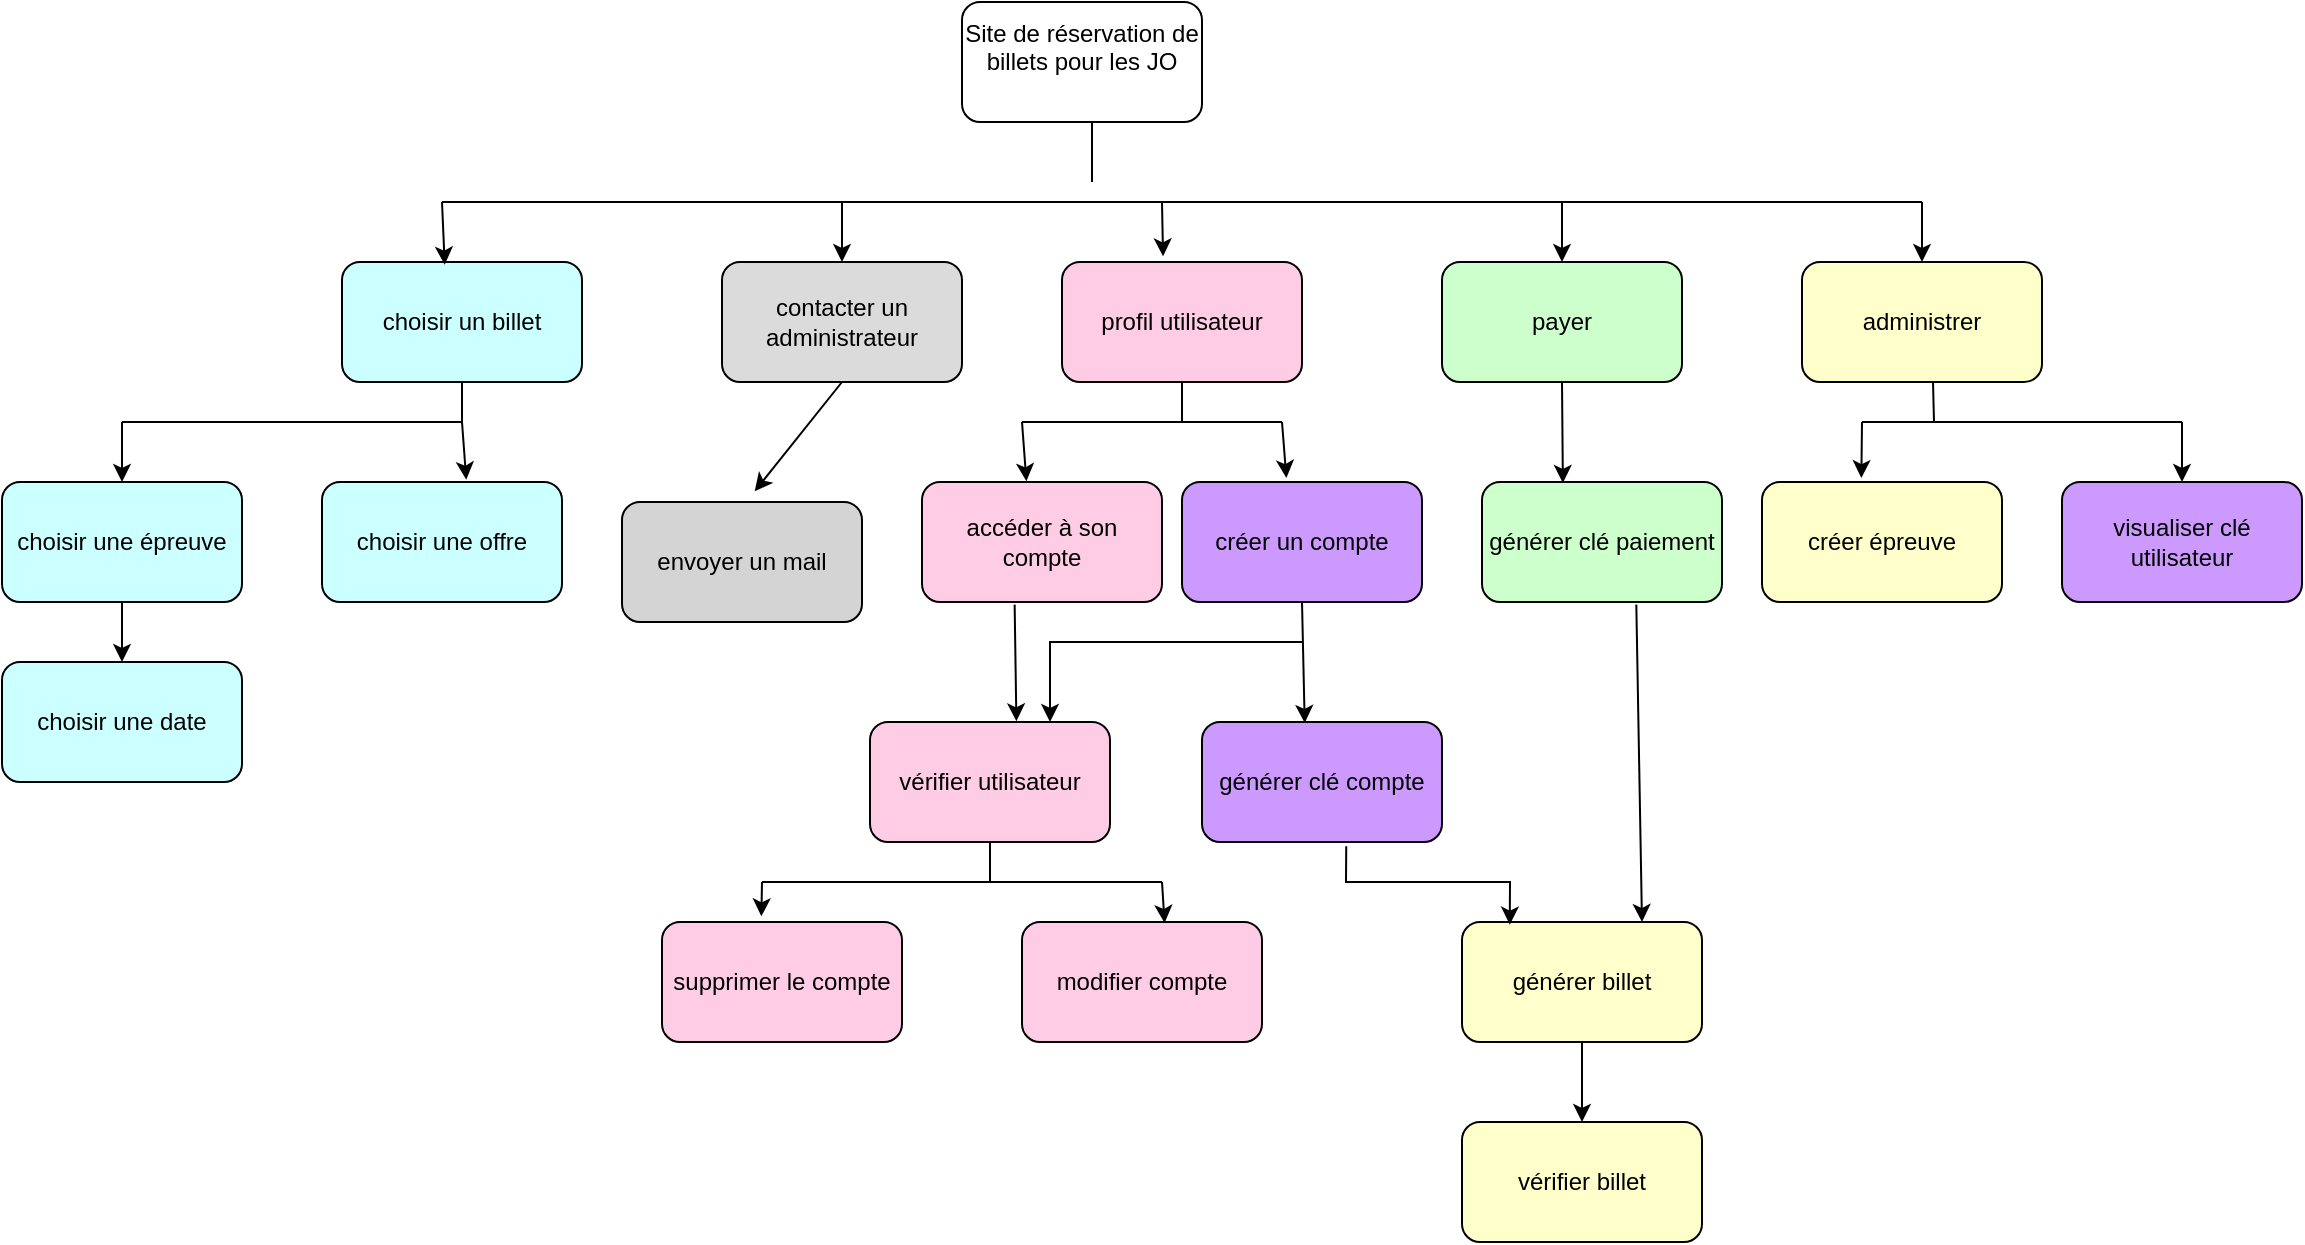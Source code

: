 <mxfile version="24.2.1" type="github">
  <diagram name="Page-1" id="PoInFdAKglta9lbRyR0M">
    <mxGraphModel dx="2022" dy="622" grid="1" gridSize="10" guides="1" tooltips="1" connect="1" arrows="1" fold="1" page="1" pageScale="1" pageWidth="827" pageHeight="1169" math="0" shadow="0">
      <root>
        <mxCell id="0" />
        <mxCell id="1" parent="0" />
        <mxCell id="6H3mKWNk-GLAx2lw7qaX-1" value="&lt;div&gt;Site de réservation de billets pour les JO&lt;/div&gt;&lt;div&gt;&lt;br&gt;&lt;/div&gt;" style="rounded=1;whiteSpace=wrap;html=1;" vertex="1" parent="1">
          <mxGeometry x="340" y="60" width="120" height="60" as="geometry" />
        </mxCell>
        <mxCell id="6H3mKWNk-GLAx2lw7qaX-2" value="choisir un billet " style="rounded=1;whiteSpace=wrap;html=1;fillColor=#CCFFFF;" vertex="1" parent="1">
          <mxGeometry x="30" y="190" width="120" height="60" as="geometry" />
        </mxCell>
        <mxCell id="6H3mKWNk-GLAx2lw7qaX-3" value="profil utilisateur " style="rounded=1;whiteSpace=wrap;html=1;fillColor=#FFCCE6;" vertex="1" parent="1">
          <mxGeometry x="390" y="190" width="120" height="60" as="geometry" />
        </mxCell>
        <mxCell id="6H3mKWNk-GLAx2lw7qaX-4" value="contacter un administrateur " style="rounded=1;whiteSpace=wrap;html=1;fillColor=#DBDBDB;" vertex="1" parent="1">
          <mxGeometry x="220" y="190" width="120" height="60" as="geometry" />
        </mxCell>
        <mxCell id="6H3mKWNk-GLAx2lw7qaX-5" value="payer " style="rounded=1;whiteSpace=wrap;html=1;fillColor=#CCFFCC;" vertex="1" parent="1">
          <mxGeometry x="580" y="190" width="120" height="60" as="geometry" />
        </mxCell>
        <mxCell id="6H3mKWNk-GLAx2lw7qaX-6" value="choisir une épreuve " style="rounded=1;whiteSpace=wrap;html=1;fillColor=#CCFFFF;" vertex="1" parent="1">
          <mxGeometry x="-140" y="300" width="120" height="60" as="geometry" />
        </mxCell>
        <mxCell id="6H3mKWNk-GLAx2lw7qaX-7" value="choisir une date " style="rounded=1;whiteSpace=wrap;html=1;fillColor=#CCFFFF;" vertex="1" parent="1">
          <mxGeometry x="-140" y="390" width="120" height="60" as="geometry" />
        </mxCell>
        <mxCell id="6H3mKWNk-GLAx2lw7qaX-8" value="choisir une offre " style="rounded=1;whiteSpace=wrap;html=1;fillColor=#CCFFFF;" vertex="1" parent="1">
          <mxGeometry x="20" y="300" width="120" height="60" as="geometry" />
        </mxCell>
        <mxCell id="6H3mKWNk-GLAx2lw7qaX-9" value="créer un compte " style="rounded=1;whiteSpace=wrap;html=1;fillColor=#CC99FF;" vertex="1" parent="1">
          <mxGeometry x="450" y="300" width="120" height="60" as="geometry" />
        </mxCell>
        <mxCell id="6H3mKWNk-GLAx2lw7qaX-10" value="accéder à son compte " style="rounded=1;whiteSpace=wrap;html=1;fillColor=#FFCCE6;" vertex="1" parent="1">
          <mxGeometry x="320" y="300" width="120" height="60" as="geometry" />
        </mxCell>
        <mxCell id="6H3mKWNk-GLAx2lw7qaX-11" value="vérifier utilisateur" style="rounded=1;whiteSpace=wrap;html=1;fillColor=#FFCCE6;" vertex="1" parent="1">
          <mxGeometry x="294" y="420" width="120" height="60" as="geometry" />
        </mxCell>
        <mxCell id="6H3mKWNk-GLAx2lw7qaX-12" value="supprimer le compte " style="rounded=1;whiteSpace=wrap;html=1;fillColor=#FFCCE6;" vertex="1" parent="1">
          <mxGeometry x="190" y="520" width="120" height="60" as="geometry" />
        </mxCell>
        <mxCell id="6H3mKWNk-GLAx2lw7qaX-13" value="envoyer un mail " style="rounded=1;whiteSpace=wrap;html=1;fillColor=#D4D4D4;" vertex="1" parent="1">
          <mxGeometry x="170" y="310" width="120" height="60" as="geometry" />
        </mxCell>
        <mxCell id="6H3mKWNk-GLAx2lw7qaX-14" value="générer clé paiement " style="rounded=1;whiteSpace=wrap;html=1;fillColor=#CCFFCC;" vertex="1" parent="1">
          <mxGeometry x="600" y="300" width="120" height="60" as="geometry" />
        </mxCell>
        <mxCell id="6H3mKWNk-GLAx2lw7qaX-15" value="générer clé compte " style="rounded=1;whiteSpace=wrap;html=1;fillColor=#CC99FF;" vertex="1" parent="1">
          <mxGeometry x="460" y="420" width="120" height="60" as="geometry" />
        </mxCell>
        <mxCell id="6H3mKWNk-GLAx2lw7qaX-16" value="générer billet " style="rounded=1;whiteSpace=wrap;html=1;fillColor=#FFFFCC;" vertex="1" parent="1">
          <mxGeometry x="590" y="520" width="120" height="60" as="geometry" />
        </mxCell>
        <mxCell id="6H3mKWNk-GLAx2lw7qaX-17" value="administrer " style="rounded=1;whiteSpace=wrap;html=1;fillColor=#FFFFCC;" vertex="1" parent="1">
          <mxGeometry x="760" y="190" width="120" height="60" as="geometry" />
        </mxCell>
        <mxCell id="6H3mKWNk-GLAx2lw7qaX-18" value="créer épreuve " style="rounded=1;whiteSpace=wrap;html=1;fillColor=#FFFFCC;" vertex="1" parent="1">
          <mxGeometry x="740" y="300" width="120" height="60" as="geometry" />
        </mxCell>
        <mxCell id="6H3mKWNk-GLAx2lw7qaX-19" value="visualiser clé utilisateur" style="rounded=1;whiteSpace=wrap;html=1;fillColor=#CC99FF;" vertex="1" parent="1">
          <mxGeometry x="890" y="300" width="120" height="60" as="geometry" />
        </mxCell>
        <mxCell id="6H3mKWNk-GLAx2lw7qaX-30" value="" style="endArrow=none;html=1;rounded=0;elbow=vertical;" edge="1" parent="1">
          <mxGeometry width="50" height="50" relative="1" as="geometry">
            <mxPoint x="405" y="150" as="sourcePoint" />
            <mxPoint x="405" y="120" as="targetPoint" />
          </mxGeometry>
        </mxCell>
        <mxCell id="6H3mKWNk-GLAx2lw7qaX-33" value="" style="endArrow=none;html=1;rounded=0;elbow=vertical;" edge="1" parent="1">
          <mxGeometry width="50" height="50" relative="1" as="geometry">
            <mxPoint x="80" y="160" as="sourcePoint" />
            <mxPoint x="820" y="160" as="targetPoint" />
          </mxGeometry>
        </mxCell>
        <mxCell id="6H3mKWNk-GLAx2lw7qaX-34" value="" style="endArrow=classic;html=1;rounded=0;elbow=vertical;entryX=0.428;entryY=0.022;entryDx=0;entryDy=0;entryPerimeter=0;" edge="1" parent="1" target="6H3mKWNk-GLAx2lw7qaX-2">
          <mxGeometry width="50" height="50" relative="1" as="geometry">
            <mxPoint x="80" y="160" as="sourcePoint" />
            <mxPoint x="520" y="250" as="targetPoint" />
          </mxGeometry>
        </mxCell>
        <mxCell id="6H3mKWNk-GLAx2lw7qaX-35" value="" style="endArrow=classic;html=1;rounded=0;elbow=vertical;entryX=0.5;entryY=0;entryDx=0;entryDy=0;" edge="1" parent="1" target="6H3mKWNk-GLAx2lw7qaX-4">
          <mxGeometry width="50" height="50" relative="1" as="geometry">
            <mxPoint x="280" y="160" as="sourcePoint" />
            <mxPoint x="520" y="250" as="targetPoint" />
            <Array as="points">
              <mxPoint x="280" y="170" />
            </Array>
          </mxGeometry>
        </mxCell>
        <mxCell id="6H3mKWNk-GLAx2lw7qaX-36" value="" style="endArrow=classic;html=1;rounded=0;elbow=vertical;entryX=0.421;entryY=-0.047;entryDx=0;entryDy=0;entryPerimeter=0;" edge="1" parent="1" target="6H3mKWNk-GLAx2lw7qaX-3">
          <mxGeometry width="50" height="50" relative="1" as="geometry">
            <mxPoint x="440" y="160" as="sourcePoint" />
            <mxPoint x="520" y="250" as="targetPoint" />
          </mxGeometry>
        </mxCell>
        <mxCell id="6H3mKWNk-GLAx2lw7qaX-37" value="" style="endArrow=classic;html=1;rounded=0;elbow=vertical;entryX=0.5;entryY=0;entryDx=0;entryDy=0;" edge="1" parent="1" target="6H3mKWNk-GLAx2lw7qaX-5">
          <mxGeometry width="50" height="50" relative="1" as="geometry">
            <mxPoint x="640" y="160" as="sourcePoint" />
            <mxPoint x="520" y="250" as="targetPoint" />
          </mxGeometry>
        </mxCell>
        <mxCell id="6H3mKWNk-GLAx2lw7qaX-38" value="" style="endArrow=classic;html=1;rounded=0;elbow=vertical;entryX=0.5;entryY=0;entryDx=0;entryDy=0;" edge="1" parent="1" target="6H3mKWNk-GLAx2lw7qaX-17">
          <mxGeometry width="50" height="50" relative="1" as="geometry">
            <mxPoint x="820" y="160" as="sourcePoint" />
            <mxPoint x="520" y="250" as="targetPoint" />
          </mxGeometry>
        </mxCell>
        <mxCell id="6H3mKWNk-GLAx2lw7qaX-39" value="" style="endArrow=none;html=1;rounded=0;elbow=vertical;" edge="1" parent="1">
          <mxGeometry width="50" height="50" relative="1" as="geometry">
            <mxPoint x="-80" y="270" as="sourcePoint" />
            <mxPoint x="90" y="270" as="targetPoint" />
          </mxGeometry>
        </mxCell>
        <mxCell id="6H3mKWNk-GLAx2lw7qaX-40" value="" style="endArrow=none;html=1;rounded=0;elbow=vertical;entryX=0.5;entryY=1;entryDx=0;entryDy=0;" edge="1" parent="1" target="6H3mKWNk-GLAx2lw7qaX-2">
          <mxGeometry width="50" height="50" relative="1" as="geometry">
            <mxPoint x="90" y="270" as="sourcePoint" />
            <mxPoint x="280" y="280" as="targetPoint" />
          </mxGeometry>
        </mxCell>
        <mxCell id="6H3mKWNk-GLAx2lw7qaX-41" value="" style="endArrow=classic;html=1;rounded=0;elbow=vertical;entryX=0.5;entryY=0;entryDx=0;entryDy=0;" edge="1" parent="1" target="6H3mKWNk-GLAx2lw7qaX-6">
          <mxGeometry width="50" height="50" relative="1" as="geometry">
            <mxPoint x="-80" y="270" as="sourcePoint" />
            <mxPoint x="280" y="280" as="targetPoint" />
          </mxGeometry>
        </mxCell>
        <mxCell id="6H3mKWNk-GLAx2lw7qaX-42" value="" style="endArrow=classic;html=1;rounded=0;elbow=vertical;entryX=0.601;entryY=-0.019;entryDx=0;entryDy=0;entryPerimeter=0;" edge="1" parent="1" target="6H3mKWNk-GLAx2lw7qaX-8">
          <mxGeometry width="50" height="50" relative="1" as="geometry">
            <mxPoint x="90" y="270" as="sourcePoint" />
            <mxPoint x="280" y="280" as="targetPoint" />
          </mxGeometry>
        </mxCell>
        <mxCell id="6H3mKWNk-GLAx2lw7qaX-43" value="" style="endArrow=classic;html=1;rounded=0;elbow=vertical;exitX=0.5;exitY=1;exitDx=0;exitDy=0;entryX=0.5;entryY=0;entryDx=0;entryDy=0;" edge="1" parent="1" source="6H3mKWNk-GLAx2lw7qaX-6" target="6H3mKWNk-GLAx2lw7qaX-7">
          <mxGeometry width="50" height="50" relative="1" as="geometry">
            <mxPoint x="230" y="330" as="sourcePoint" />
            <mxPoint x="280" y="280" as="targetPoint" />
          </mxGeometry>
        </mxCell>
        <mxCell id="6H3mKWNk-GLAx2lw7qaX-44" value="" style="endArrow=classic;html=1;rounded=0;elbow=vertical;exitX=0.5;exitY=1;exitDx=0;exitDy=0;entryX=0.553;entryY=-0.089;entryDx=0;entryDy=0;entryPerimeter=0;" edge="1" parent="1" source="6H3mKWNk-GLAx2lw7qaX-4" target="6H3mKWNk-GLAx2lw7qaX-13">
          <mxGeometry width="50" height="50" relative="1" as="geometry">
            <mxPoint x="230" y="330" as="sourcePoint" />
            <mxPoint x="280" y="280" as="targetPoint" />
          </mxGeometry>
        </mxCell>
        <mxCell id="6H3mKWNk-GLAx2lw7qaX-45" value="" style="endArrow=none;html=1;rounded=0;elbow=vertical;" edge="1" parent="1">
          <mxGeometry width="50" height="50" relative="1" as="geometry">
            <mxPoint x="370" y="270" as="sourcePoint" />
            <mxPoint x="500" y="270" as="targetPoint" />
          </mxGeometry>
        </mxCell>
        <mxCell id="6H3mKWNk-GLAx2lw7qaX-46" value="" style="endArrow=none;html=1;rounded=0;elbow=vertical;entryX=0.5;entryY=1;entryDx=0;entryDy=0;" edge="1" parent="1" target="6H3mKWNk-GLAx2lw7qaX-3">
          <mxGeometry width="50" height="50" relative="1" as="geometry">
            <mxPoint x="450" y="270" as="sourcePoint" />
            <mxPoint x="280" y="280" as="targetPoint" />
          </mxGeometry>
        </mxCell>
        <mxCell id="6H3mKWNk-GLAx2lw7qaX-47" value="" style="endArrow=classic;html=1;rounded=0;elbow=vertical;entryX=0.435;entryY=-0.006;entryDx=0;entryDy=0;entryPerimeter=0;" edge="1" parent="1" target="6H3mKWNk-GLAx2lw7qaX-10">
          <mxGeometry width="50" height="50" relative="1" as="geometry">
            <mxPoint x="370" y="270" as="sourcePoint" />
            <mxPoint x="280" y="280" as="targetPoint" />
          </mxGeometry>
        </mxCell>
        <mxCell id="6H3mKWNk-GLAx2lw7qaX-48" value="" style="endArrow=classic;html=1;rounded=0;elbow=vertical;entryX=0.435;entryY=-0.033;entryDx=0;entryDy=0;entryPerimeter=0;" edge="1" parent="1" target="6H3mKWNk-GLAx2lw7qaX-9">
          <mxGeometry width="50" height="50" relative="1" as="geometry">
            <mxPoint x="500" y="270" as="sourcePoint" />
            <mxPoint x="280" y="280" as="targetPoint" />
          </mxGeometry>
        </mxCell>
        <mxCell id="6H3mKWNk-GLAx2lw7qaX-51" value="" style="endArrow=none;html=1;rounded=0;elbow=vertical;" edge="1" parent="1">
          <mxGeometry width="50" height="50" relative="1" as="geometry">
            <mxPoint x="790" y="270" as="sourcePoint" />
            <mxPoint x="950" y="270" as="targetPoint" />
          </mxGeometry>
        </mxCell>
        <mxCell id="6H3mKWNk-GLAx2lw7qaX-52" value="" style="endArrow=none;html=1;rounded=0;elbow=vertical;entryX=0.546;entryY=1.008;entryDx=0;entryDy=0;entryPerimeter=0;" edge="1" parent="1" target="6H3mKWNk-GLAx2lw7qaX-17">
          <mxGeometry width="50" height="50" relative="1" as="geometry">
            <mxPoint x="826" y="270" as="sourcePoint" />
            <mxPoint x="600" y="320" as="targetPoint" />
          </mxGeometry>
        </mxCell>
        <mxCell id="6H3mKWNk-GLAx2lw7qaX-53" value="" style="endArrow=classic;html=1;rounded=0;elbow=vertical;entryX=0.414;entryY=-0.033;entryDx=0;entryDy=0;entryPerimeter=0;" edge="1" parent="1" target="6H3mKWNk-GLAx2lw7qaX-18">
          <mxGeometry width="50" height="50" relative="1" as="geometry">
            <mxPoint x="790" y="270" as="sourcePoint" />
            <mxPoint x="600" y="320" as="targetPoint" />
          </mxGeometry>
        </mxCell>
        <mxCell id="6H3mKWNk-GLAx2lw7qaX-54" value="" style="endArrow=classic;html=1;rounded=0;elbow=vertical;entryX=0.5;entryY=0;entryDx=0;entryDy=0;" edge="1" parent="1" target="6H3mKWNk-GLAx2lw7qaX-19">
          <mxGeometry width="50" height="50" relative="1" as="geometry">
            <mxPoint x="950" y="270" as="sourcePoint" />
            <mxPoint x="600" y="320" as="targetPoint" />
          </mxGeometry>
        </mxCell>
        <mxCell id="6H3mKWNk-GLAx2lw7qaX-56" value="" style="endArrow=classic;html=1;rounded=0;elbow=vertical;exitX=0.5;exitY=1;exitDx=0;exitDy=0;entryX=0.428;entryY=0.008;entryDx=0;entryDy=0;entryPerimeter=0;" edge="1" parent="1" source="6H3mKWNk-GLAx2lw7qaX-9" target="6H3mKWNk-GLAx2lw7qaX-15">
          <mxGeometry width="50" height="50" relative="1" as="geometry">
            <mxPoint x="550" y="370" as="sourcePoint" />
            <mxPoint x="600" y="320" as="targetPoint" />
          </mxGeometry>
        </mxCell>
        <mxCell id="6H3mKWNk-GLAx2lw7qaX-57" value="" style="endArrow=classic;html=1;rounded=0;elbow=vertical;exitX=0.386;exitY=1.022;exitDx=0;exitDy=0;exitPerimeter=0;entryX=0.61;entryY=-0.006;entryDx=0;entryDy=0;entryPerimeter=0;" edge="1" parent="1" source="6H3mKWNk-GLAx2lw7qaX-10" target="6H3mKWNk-GLAx2lw7qaX-11">
          <mxGeometry width="50" height="50" relative="1" as="geometry">
            <mxPoint x="550" y="370" as="sourcePoint" />
            <mxPoint x="600" y="320" as="targetPoint" />
          </mxGeometry>
        </mxCell>
        <mxCell id="6H3mKWNk-GLAx2lw7qaX-60" value="" style="endArrow=classic;html=1;rounded=0;elbow=vertical;entryX=0.75;entryY=0;entryDx=0;entryDy=0;" edge="1" parent="1" target="6H3mKWNk-GLAx2lw7qaX-11">
          <mxGeometry width="50" height="50" relative="1" as="geometry">
            <mxPoint x="510" y="380" as="sourcePoint" />
            <mxPoint x="600" y="320" as="targetPoint" />
            <Array as="points">
              <mxPoint x="384" y="380" />
            </Array>
          </mxGeometry>
        </mxCell>
        <mxCell id="6H3mKWNk-GLAx2lw7qaX-61" value="modifier compte " style="rounded=1;whiteSpace=wrap;html=1;fillColor=#FFCCE6;" vertex="1" parent="1">
          <mxGeometry x="370" y="520" width="120" height="60" as="geometry" />
        </mxCell>
        <mxCell id="6H3mKWNk-GLAx2lw7qaX-62" value="" style="endArrow=none;html=1;rounded=0;elbow=vertical;" edge="1" parent="1">
          <mxGeometry width="50" height="50" relative="1" as="geometry">
            <mxPoint x="240" y="500" as="sourcePoint" />
            <mxPoint x="440" y="500" as="targetPoint" />
          </mxGeometry>
        </mxCell>
        <mxCell id="6H3mKWNk-GLAx2lw7qaX-63" value="" style="endArrow=none;html=1;rounded=0;elbow=vertical;exitX=0.5;exitY=1;exitDx=0;exitDy=0;" edge="1" parent="1" source="6H3mKWNk-GLAx2lw7qaX-11">
          <mxGeometry width="50" height="50" relative="1" as="geometry">
            <mxPoint x="550" y="370" as="sourcePoint" />
            <mxPoint x="354" y="500" as="targetPoint" />
          </mxGeometry>
        </mxCell>
        <mxCell id="6H3mKWNk-GLAx2lw7qaX-64" value="" style="endArrow=classic;html=1;rounded=0;elbow=vertical;entryX=0.414;entryY=-0.047;entryDx=0;entryDy=0;entryPerimeter=0;" edge="1" parent="1" target="6H3mKWNk-GLAx2lw7qaX-12">
          <mxGeometry width="50" height="50" relative="1" as="geometry">
            <mxPoint x="240" y="500" as="sourcePoint" />
            <mxPoint x="600" y="320" as="targetPoint" />
          </mxGeometry>
        </mxCell>
        <mxCell id="6H3mKWNk-GLAx2lw7qaX-65" value="" style="endArrow=classic;html=1;rounded=0;elbow=vertical;entryX=0.594;entryY=0.008;entryDx=0;entryDy=0;entryPerimeter=0;" edge="1" parent="1" target="6H3mKWNk-GLAx2lw7qaX-61">
          <mxGeometry width="50" height="50" relative="1" as="geometry">
            <mxPoint x="440" y="500" as="sourcePoint" />
            <mxPoint x="440" y="510" as="targetPoint" />
          </mxGeometry>
        </mxCell>
        <mxCell id="6H3mKWNk-GLAx2lw7qaX-66" value="" style="endArrow=classic;html=1;rounded=0;elbow=vertical;exitX=0.5;exitY=1;exitDx=0;exitDy=0;entryX=0.337;entryY=0.008;entryDx=0;entryDy=0;entryPerimeter=0;" edge="1" parent="1" source="6H3mKWNk-GLAx2lw7qaX-5" target="6H3mKWNk-GLAx2lw7qaX-14">
          <mxGeometry width="50" height="50" relative="1" as="geometry">
            <mxPoint x="550" y="370" as="sourcePoint" />
            <mxPoint x="600" y="320" as="targetPoint" />
          </mxGeometry>
        </mxCell>
        <mxCell id="6H3mKWNk-GLAx2lw7qaX-67" value="" style="endArrow=classic;html=1;rounded=0;elbow=vertical;exitX=0.601;exitY=1.036;exitDx=0;exitDy=0;exitPerimeter=0;entryX=0.199;entryY=0.022;entryDx=0;entryDy=0;entryPerimeter=0;" edge="1" parent="1" source="6H3mKWNk-GLAx2lw7qaX-15" target="6H3mKWNk-GLAx2lw7qaX-16">
          <mxGeometry width="50" height="50" relative="1" as="geometry">
            <mxPoint x="550" y="370" as="sourcePoint" />
            <mxPoint x="820" y="520" as="targetPoint" />
            <Array as="points">
              <mxPoint x="532" y="500" />
              <mxPoint x="614" y="500" />
            </Array>
          </mxGeometry>
        </mxCell>
        <mxCell id="6H3mKWNk-GLAx2lw7qaX-68" value="" style="endArrow=classic;html=1;rounded=0;elbow=vertical;exitX=0.643;exitY=1.022;exitDx=0;exitDy=0;exitPerimeter=0;entryX=0.75;entryY=0;entryDx=0;entryDy=0;" edge="1" parent="1" source="6H3mKWNk-GLAx2lw7qaX-14" target="6H3mKWNk-GLAx2lw7qaX-16">
          <mxGeometry width="50" height="50" relative="1" as="geometry">
            <mxPoint x="550" y="370" as="sourcePoint" />
            <mxPoint x="600" y="320" as="targetPoint" />
          </mxGeometry>
        </mxCell>
        <mxCell id="6H3mKWNk-GLAx2lw7qaX-69" value="vérifier billet" style="rounded=1;whiteSpace=wrap;html=1;fillColor=#FFFFCC;" vertex="1" parent="1">
          <mxGeometry x="590" y="620" width="120" height="60" as="geometry" />
        </mxCell>
        <mxCell id="6H3mKWNk-GLAx2lw7qaX-70" value="" style="endArrow=classic;html=1;rounded=0;elbow=vertical;exitX=0.5;exitY=1;exitDx=0;exitDy=0;entryX=0.5;entryY=0;entryDx=0;entryDy=0;" edge="1" parent="1" source="6H3mKWNk-GLAx2lw7qaX-16" target="6H3mKWNk-GLAx2lw7qaX-69">
          <mxGeometry width="50" height="50" relative="1" as="geometry">
            <mxPoint x="590" y="560" as="sourcePoint" />
            <mxPoint x="640" y="510" as="targetPoint" />
          </mxGeometry>
        </mxCell>
      </root>
    </mxGraphModel>
  </diagram>
</mxfile>
